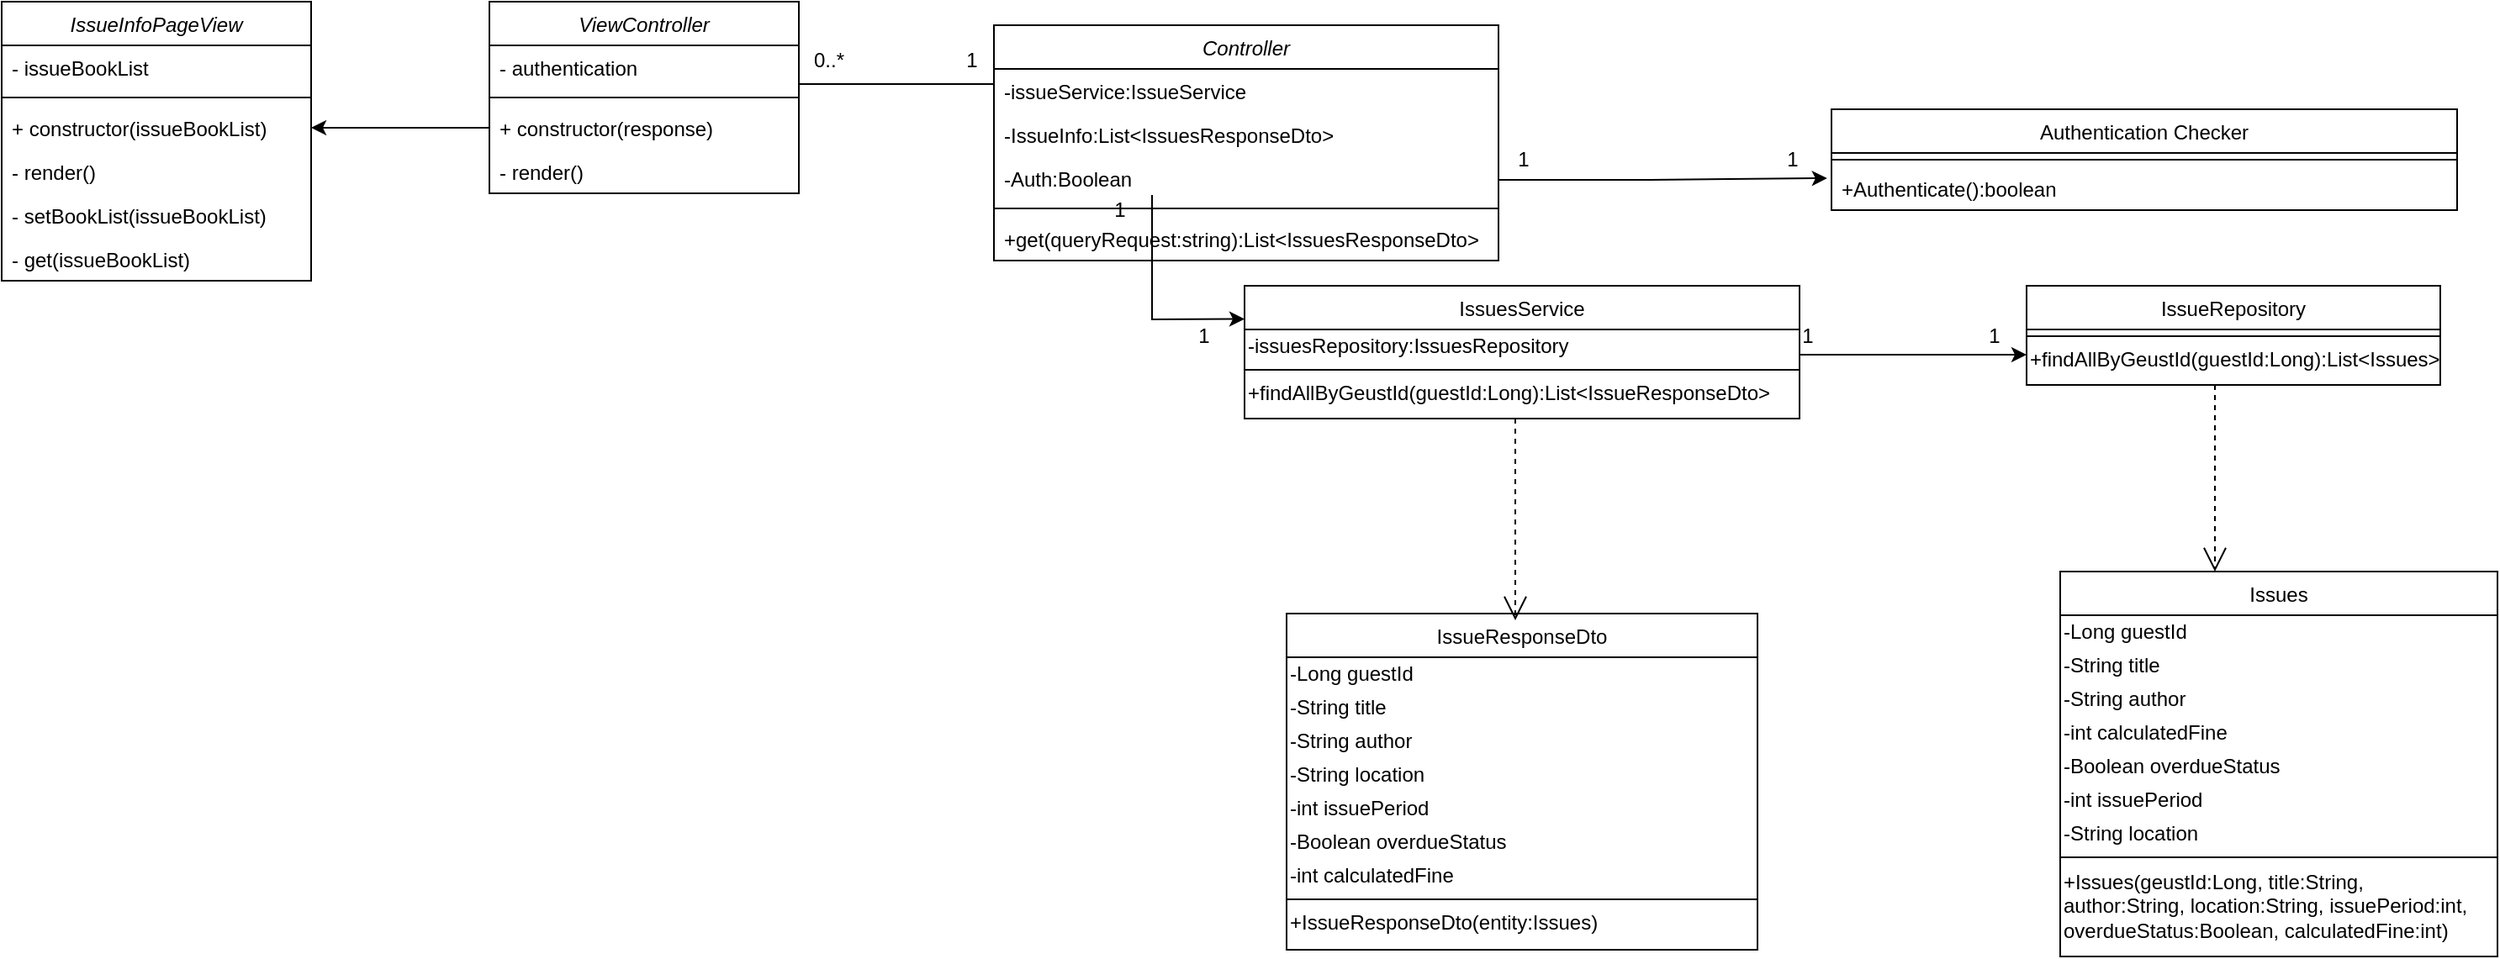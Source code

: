 <?xml version="1.0" encoding="UTF-8"?>
<mxfile version="14.6.12" type="google">
  <diagram id="C5RBs43oDa-KdzZeNtuy" name="Page-1">
    <mxGraphModel dx="3181" dy="783" grid="1" gridSize="10" guides="1" tooltips="1" connect="1" arrows="1" fold="1" page="1" pageScale="1" pageWidth="827" pageHeight="1169" math="0" shadow="0">
      <root>
        <mxCell id="WIyWlLk6GJQsqaUBKTNV-0" />
        <mxCell id="WIyWlLk6GJQsqaUBKTNV-1" parent="WIyWlLk6GJQsqaUBKTNV-0" />
        <mxCell id="1DBxbzMebl6FEYnaQOzT-3" value="Controller" style="swimlane;fontStyle=2;align=center;verticalAlign=top;childLayout=stackLayout;horizontal=1;startSize=26;horizontalStack=0;resizeParent=1;resizeLast=0;collapsible=1;marginBottom=0;rounded=0;shadow=0;strokeWidth=1;" parent="WIyWlLk6GJQsqaUBKTNV-1" vertex="1">
          <mxGeometry x="-1320" y="90" width="300" height="140" as="geometry">
            <mxRectangle x="230" y="140" width="160" height="26" as="alternateBounds" />
          </mxGeometry>
        </mxCell>
        <mxCell id="6YFj8Sn7V4J3rEWGGBN--41" value="-issueService:IssueService&#xa;" style="text;align=left;verticalAlign=top;spacingLeft=4;spacingRight=4;overflow=hidden;rotatable=0;points=[[0,0.5],[1,0.5]];portConstraint=eastwest;" parent="1DBxbzMebl6FEYnaQOzT-3" vertex="1">
          <mxGeometry y="26" width="300" height="26" as="geometry" />
        </mxCell>
        <mxCell id="1DBxbzMebl6FEYnaQOzT-4" value="-IssueInfo:List&lt;IssuesResponseDto&gt;&#xa;" style="text;align=left;verticalAlign=top;spacingLeft=4;spacingRight=4;overflow=hidden;rotatable=0;points=[[0,0.5],[1,0.5]];portConstraint=eastwest;" parent="1DBxbzMebl6FEYnaQOzT-3" vertex="1">
          <mxGeometry y="52" width="300" height="26" as="geometry" />
        </mxCell>
        <mxCell id="50R5PHZsZse6avCKkarc-0" value="-Auth:Boolean&#xa;" style="text;align=left;verticalAlign=top;spacingLeft=4;spacingRight=4;overflow=hidden;rotatable=0;points=[[0,0.5],[1,0.5]];portConstraint=eastwest;" vertex="1" parent="1DBxbzMebl6FEYnaQOzT-3">
          <mxGeometry y="78" width="300" height="26" as="geometry" />
        </mxCell>
        <mxCell id="1DBxbzMebl6FEYnaQOzT-6" value="" style="line;html=1;strokeWidth=1;align=left;verticalAlign=middle;spacingTop=-1;spacingLeft=3;spacingRight=3;rotatable=0;labelPosition=right;points=[];portConstraint=eastwest;" parent="1DBxbzMebl6FEYnaQOzT-3" vertex="1">
          <mxGeometry y="104" width="300" height="10" as="geometry" />
        </mxCell>
        <mxCell id="1DBxbzMebl6FEYnaQOzT-7" value="+get(queryRequest:string):List&lt;IssuesResponseDto&gt;" style="text;align=left;verticalAlign=top;spacingLeft=4;spacingRight=4;overflow=hidden;rotatable=0;points=[[0,0.5],[1,0.5]];portConstraint=eastwest;" parent="1DBxbzMebl6FEYnaQOzT-3" vertex="1">
          <mxGeometry y="114" width="300" height="26" as="geometry" />
        </mxCell>
        <mxCell id="6YFj8Sn7V4J3rEWGGBN--1" value="" style="line;strokeWidth=1;fillColor=none;align=left;verticalAlign=middle;spacingTop=-1;spacingLeft=3;spacingRight=3;rotatable=0;labelPosition=right;points=[];portConstraint=eastwest;" parent="WIyWlLk6GJQsqaUBKTNV-1" vertex="1">
          <mxGeometry x="-1436" y="121" width="116" height="8" as="geometry" />
        </mxCell>
        <mxCell id="6YFj8Sn7V4J3rEWGGBN--2" value="1" style="text;html=1;strokeColor=none;fillColor=none;align=center;verticalAlign=middle;whiteSpace=wrap;rounded=0;" parent="WIyWlLk6GJQsqaUBKTNV-1" vertex="1">
          <mxGeometry x="-1343" y="101" width="20" height="20" as="geometry" />
        </mxCell>
        <mxCell id="6YFj8Sn7V4J3rEWGGBN--3" value="0..*" style="text;html=1;strokeColor=none;fillColor=none;align=center;verticalAlign=middle;whiteSpace=wrap;rounded=0;" parent="WIyWlLk6GJQsqaUBKTNV-1" vertex="1">
          <mxGeometry x="-1433" y="101" width="30" height="20" as="geometry" />
        </mxCell>
        <mxCell id="6YFj8Sn7V4J3rEWGGBN--4" value="IssueRepository" style="swimlane;fontStyle=0;align=center;verticalAlign=top;childLayout=stackLayout;horizontal=1;startSize=26;horizontalStack=0;resizeParent=1;resizeLast=0;collapsible=1;marginBottom=0;rounded=0;shadow=0;strokeWidth=1;" parent="WIyWlLk6GJQsqaUBKTNV-1" vertex="1">
          <mxGeometry x="-706" y="245" width="246" height="59" as="geometry">
            <mxRectangle x="340" y="380" width="170" height="26" as="alternateBounds" />
          </mxGeometry>
        </mxCell>
        <mxCell id="6YFj8Sn7V4J3rEWGGBN--5" value="" style="line;html=1;strokeWidth=1;align=left;verticalAlign=middle;spacingTop=-1;spacingLeft=3;spacingRight=3;rotatable=0;labelPosition=right;points=[];portConstraint=eastwest;" parent="6YFj8Sn7V4J3rEWGGBN--4" vertex="1">
          <mxGeometry y="26" width="246" height="8" as="geometry" />
        </mxCell>
        <mxCell id="6YFj8Sn7V4J3rEWGGBN--40" value="+findAllByGeustId(guestId:Long):List&amp;lt;Issues&amp;gt;" style="text;html=1;align=left;verticalAlign=middle;resizable=0;points=[];autosize=1;strokeColor=none;" parent="6YFj8Sn7V4J3rEWGGBN--4" vertex="1">
          <mxGeometry y="34" width="246" height="20" as="geometry" />
        </mxCell>
        <mxCell id="6YFj8Sn7V4J3rEWGGBN--6" value="" style="endArrow=classic;html=1;exitX=0.5;exitY=1;exitDx=0;exitDy=0;rounded=0;entryX=0;entryY=0.25;entryDx=0;entryDy=0;" parent="WIyWlLk6GJQsqaUBKTNV-1" target="6YFj8Sn7V4J3rEWGGBN--7" edge="1">
          <mxGeometry width="50" height="50" relative="1" as="geometry">
            <mxPoint x="-1226" y="191" as="sourcePoint" />
            <mxPoint x="-1101" y="404" as="targetPoint" />
            <Array as="points">
              <mxPoint x="-1226" y="265" />
            </Array>
          </mxGeometry>
        </mxCell>
        <mxCell id="6YFj8Sn7V4J3rEWGGBN--7" value="IssuesService" style="swimlane;fontStyle=0;align=center;verticalAlign=top;childLayout=stackLayout;horizontal=1;startSize=26;horizontalStack=0;resizeParent=1;resizeLast=0;collapsible=1;marginBottom=0;rounded=0;shadow=0;strokeWidth=1;" parent="WIyWlLk6GJQsqaUBKTNV-1" vertex="1">
          <mxGeometry x="-1171" y="245" width="330" height="79" as="geometry">
            <mxRectangle x="340" y="380" width="170" height="26" as="alternateBounds" />
          </mxGeometry>
        </mxCell>
        <mxCell id="6YFj8Sn7V4J3rEWGGBN--8" value="-issuesRepository:IssuesRepository" style="text;html=1;align=left;verticalAlign=middle;resizable=0;points=[];autosize=1;strokeColor=none;" parent="6YFj8Sn7V4J3rEWGGBN--7" vertex="1">
          <mxGeometry y="26" width="330" height="20" as="geometry" />
        </mxCell>
        <mxCell id="6YFj8Sn7V4J3rEWGGBN--9" value="" style="line;html=1;strokeWidth=1;align=left;verticalAlign=middle;spacingTop=-1;spacingLeft=3;spacingRight=3;rotatable=0;labelPosition=right;points=[];portConstraint=eastwest;" parent="6YFj8Sn7V4J3rEWGGBN--7" vertex="1">
          <mxGeometry y="46" width="330" height="8" as="geometry" />
        </mxCell>
        <mxCell id="6YFj8Sn7V4J3rEWGGBN--10" value="+findAllByGeustId(guestId:Long):List&amp;lt;IssueResponseDto&amp;gt;" style="text;html=1;align=left;verticalAlign=middle;resizable=0;points=[];autosize=1;strokeColor=none;" parent="6YFj8Sn7V4J3rEWGGBN--7" vertex="1">
          <mxGeometry y="54" width="330" height="20" as="geometry" />
        </mxCell>
        <mxCell id="6YFj8Sn7V4J3rEWGGBN--11" value="Issues" style="swimlane;fontStyle=0;align=center;verticalAlign=top;childLayout=stackLayout;horizontal=1;startSize=26;horizontalStack=0;resizeParent=1;resizeLast=0;collapsible=1;marginBottom=0;rounded=0;shadow=0;strokeWidth=1;" parent="WIyWlLk6GJQsqaUBKTNV-1" vertex="1">
          <mxGeometry x="-686" y="415" width="260" height="229" as="geometry">
            <mxRectangle x="340" y="380" width="170" height="26" as="alternateBounds" />
          </mxGeometry>
        </mxCell>
        <mxCell id="6YFj8Sn7V4J3rEWGGBN--12" value="-Long guestId" style="text;html=1;align=left;verticalAlign=middle;resizable=0;points=[];autosize=1;strokeColor=none;" parent="6YFj8Sn7V4J3rEWGGBN--11" vertex="1">
          <mxGeometry y="26" width="260" height="20" as="geometry" />
        </mxCell>
        <mxCell id="6YFj8Sn7V4J3rEWGGBN--13" value="-String title&lt;span style=&quot;color: rgba(0 , 0 , 0 , 0) ; font-family: monospace ; font-size: 0px&quot;&gt;%3CmxGraphModel%3E%3Croot%3E%3CmxCell%20id%3D%220%22%2F%3E%3CmxCell%20id%3D%221%22%20parent%3D%220%22%2F%3E%3CmxCell%20id%3D%222%22%20value%3D%22%2B%22%20style%3D%22text%3Bhtml%3D1%3Balign%3Dleft%3BverticalAlign%3Dmiddle%3Bresizable%3D0%3Bpoints%3D%5B%5D%3Bautosize%3D1%3BstrokeColor%3Dnone%3B%22%20vertex%3D%221%22%20parent%3D%221%22%3E%3CmxGeometry%20x%3D%22730%22%20y%3D%22296%22%20width%3D%22180%22%20height%3D%2220%22%20as%3D%22geometry%22%2F%3E%3C%2FmxCell%3E%3C%2Froot%3E%3C%2FmxGraphModel%3E&lt;/span&gt;" style="text;html=1;align=left;verticalAlign=middle;resizable=0;points=[];autosize=1;strokeColor=none;" parent="6YFj8Sn7V4J3rEWGGBN--11" vertex="1">
          <mxGeometry y="46" width="260" height="20" as="geometry" />
        </mxCell>
        <mxCell id="6YFj8Sn7V4J3rEWGGBN--14" value="-String author&lt;span style=&quot;color: rgba(0 , 0 , 0 , 0) ; font-family: monospace ; font-size: 0px&quot;&gt;%3CmxGraphModel%3E%3Croot%3E%3CmxCell%20id%3D%220%22%2F%3E%3CmxCell%20id%3D%221%22%20parent%3D%220%22%2F%3E%3CmxCell%20id%3D%222%22%20value%3D%22%2B%22%20style%3D%22text%3Bhtml%3D1%3Balign%3Dleft%3BverticalAlign%3Dmiddle%3Bresizable%3D0%3Bpoints%3D%5B%5D%3Bautosize%3D1%3BstrokeColor%3Dnone%3B%22%20vertex%3D%221%22%20parent%3D%221%22%3E%3CmxGeometry%20x%3D%22730%22%20y%3D%22296%22%20width%3D%22180%22%20height%3D%2220%22%20as%3D%22geometry%22%2F%3E%3C%2FmxCell%3E%3C%2Froot%3E%3C%2FmxGraphModel%3E&lt;/span&gt;" style="text;html=1;align=left;verticalAlign=middle;resizable=0;points=[];autosize=1;strokeColor=none;" parent="6YFj8Sn7V4J3rEWGGBN--11" vertex="1">
          <mxGeometry y="66" width="260" height="20" as="geometry" />
        </mxCell>
        <mxCell id="6YFj8Sn7V4J3rEWGGBN--15" value="-int calculatedFine&lt;span style=&quot;color: rgba(0 , 0 , 0 , 0) ; font-family: monospace ; font-size: 0px&quot;&gt;3CmxGraphModel%3E%3Croot%3E%3CmxCell%20id%3D%220%22%2F%3E%3CmxCell%20id%3D%221%22%20parent%3D%220%22%2F%3E%3CmxCell%20id%3D%222%22%20value%3D%22%2B%22%20style%3D%22text%3Bhtml%3D1%3Balign%3Dleft%3BverticalAlign%3Dmiddle%3Bresizable%3D0%3Bpoints%3D%5B%5D%3Bautosize%3D1%3BstrokeColor%3Dnone%3B%22%20vertex%3D%221%22%20parent%3D%221%22%3E%3CmxGeometry%20x%3D%22730%22%20y%3D%22296%22%20width%3D%22180%22%20height%3D%2220%22%20as%3D%22geometry%22%2F%3E%3C%2FmxCell%3E%3C%2Froot%3E%3C%2FmxGraphModel%3E&lt;/span&gt;" style="text;html=1;align=left;verticalAlign=middle;resizable=0;points=[];autosize=1;strokeColor=none;" parent="6YFj8Sn7V4J3rEWGGBN--11" vertex="1">
          <mxGeometry y="86" width="260" height="20" as="geometry" />
        </mxCell>
        <mxCell id="6YFj8Sn7V4J3rEWGGBN--16" value="-Boolean overdueStatus&lt;span style=&quot;color: rgba(0 , 0 , 0 , 0) ; font-family: monospace ; font-size: 0px&quot;&gt;%3CmxGraphModel%3E%3Croot%3E%3CmxCell%20id%3D%220%22%2F%3E%3CmxCell%20id%3D%221%22%20parent%3D%220%22%2F%3E%3CmxCell%20id%3D%222%22%20value%3D%22%2B%22%20style%3D%22text%3Bhtml%3D1%3Balign%3Dleft%3BverticalAlign%3Dmiddle%3Bresizable%3D0%3Bpoints%3D%5B%5D%3Bautosize%3D1%3BstrokeColor%3Dnone%3B%22%20vertex%3D%221%22%20parent%3D%221%22%3E%3CmxGeometry%20x%3D%22730%22%20y%3D%22296%22%20width%3D%22180%22%20height%3D%2220%22%20as%3D%22geometry%22%2F%3E%3C%2FmxCell%3E%3C%2Froot%3E%3C%2FmxGraphModel%3E&lt;/span&gt;" style="text;html=1;align=left;verticalAlign=middle;resizable=0;points=[];autosize=1;strokeColor=none;" parent="6YFj8Sn7V4J3rEWGGBN--11" vertex="1">
          <mxGeometry y="106" width="260" height="20" as="geometry" />
        </mxCell>
        <mxCell id="6YFj8Sn7V4J3rEWGGBN--17" value="-int issuePeriod&lt;span style=&quot;color: rgba(0 , 0 , 0 , 0) ; font-family: monospace ; font-size: 0px&quot;&gt;mxGraphModel%3E%3Croot%3E%3CmxCell%20id%3D%220%22%2F%3E%3CmxCell%20id%3D%221%22%20parent%3D%220%22%2F%3E%3CmxCell%20id%3D%222%22%20value%3D%22%2B%22%20style%3D%22text%3Bhtml%3D1%3Balign%3Dleft%3BverticalAlign%3Dmiddle%3Bresizable%3D0%3Bpoints%3D%5B%5D%3Bautosize%3D1%3BstrokeColor%3Dnone%3B%22%20vertex%3D%221%22%20parent%3D%221%22%3E%3CmxGeometry%20x%3D%22730%22%20y%3D%22296%22%20width%3D%22180%22%20height%3D%2220%22%20as%3D%22geometry%22%2F%3E%3C%2FmxCell%3E%3C%2Froot%3E%3C%2FmxGraphModel&lt;/span&gt;" style="text;html=1;align=left;verticalAlign=middle;resizable=0;points=[];autosize=1;strokeColor=none;" parent="6YFj8Sn7V4J3rEWGGBN--11" vertex="1">
          <mxGeometry y="126" width="260" height="20" as="geometry" />
        </mxCell>
        <mxCell id="6YFj8Sn7V4J3rEWGGBN--18" value="-String location&lt;span style=&quot;color: rgba(0 , 0 , 0 , 0) ; font-family: monospace ; font-size: 0px&quot;&gt;%3E%3Croot%3E%3CmxCell%20id%3D%220%22%2F%3E%3CmxCell%20id%3D%221%22%20parent%3D%220%22%2F%3E%3CmxCell%20id%3D%222%22%20value%3D%22%2B%22%20style%3D%22text%3Bhtml%3D1%3Balign%3Dleft%3BverticalAlign%3Dmiddle%3Bresizable%3D0%3Bpoints%3D%5B%5D%3Bautosize%3D1%3BstrokeColor%3Dnone%3B%22%20vertex%3D%221%22%20parent%3D%221%22%3E%3CmxGeometry%20x%3D%22730%22%20y%3D%22296%22%20width%3D%22180%22%20height%3D%2220%22%20as%3D%22geometry%22%2F%3E%3C%2FmxCell%3E%3C%2Froot%3E%3C%2FmxGraphModel&lt;/span&gt;" style="text;html=1;align=left;verticalAlign=middle;resizable=0;points=[];autosize=1;strokeColor=none;" parent="6YFj8Sn7V4J3rEWGGBN--11" vertex="1">
          <mxGeometry y="146" width="260" height="20" as="geometry" />
        </mxCell>
        <mxCell id="6YFj8Sn7V4J3rEWGGBN--19" value="" style="line;html=1;strokeWidth=1;align=left;verticalAlign=middle;spacingTop=-1;spacingLeft=3;spacingRight=3;rotatable=0;labelPosition=right;points=[];portConstraint=eastwest;" parent="6YFj8Sn7V4J3rEWGGBN--11" vertex="1">
          <mxGeometry y="166" width="260" height="8" as="geometry" />
        </mxCell>
        <mxCell id="6YFj8Sn7V4J3rEWGGBN--20" value="+Issues(geustId:Long, title:String,&lt;br&gt;author:String, location:String, issuePeriod:int,&lt;br&gt;overdueStatus:Boolean, calculatedFine:int)" style="text;html=1;align=left;verticalAlign=middle;resizable=0;points=[];autosize=1;strokeColor=none;" parent="6YFj8Sn7V4J3rEWGGBN--11" vertex="1">
          <mxGeometry y="174" width="260" height="50" as="geometry" />
        </mxCell>
        <mxCell id="6YFj8Sn7V4J3rEWGGBN--21" value="IssueResponseDto" style="swimlane;fontStyle=0;align=center;verticalAlign=top;childLayout=stackLayout;horizontal=1;startSize=26;horizontalStack=0;resizeParent=1;resizeLast=0;collapsible=1;marginBottom=0;rounded=0;shadow=0;strokeWidth=1;" parent="WIyWlLk6GJQsqaUBKTNV-1" vertex="1">
          <mxGeometry x="-1146" y="440" width="280" height="200" as="geometry">
            <mxRectangle x="340" y="380" width="170" height="26" as="alternateBounds" />
          </mxGeometry>
        </mxCell>
        <mxCell id="6YFj8Sn7V4J3rEWGGBN--22" value="-Long guestId" style="text;html=1;align=left;verticalAlign=middle;resizable=0;points=[];autosize=1;strokeColor=none;" parent="6YFj8Sn7V4J3rEWGGBN--21" vertex="1">
          <mxGeometry y="26" width="280" height="20" as="geometry" />
        </mxCell>
        <mxCell id="6YFj8Sn7V4J3rEWGGBN--23" value="-String title&lt;span style=&quot;color: rgba(0 , 0 , 0 , 0) ; font-family: monospace ; font-size: 0px&quot;&gt;%3CmxGraphModel%3E%3Croot%3E%3CmxCell%20id%3D%220%22%2F%3E%3CmxCell%20id%3D%221%22%20parent%3D%220%22%2F%3E%3CmxCell%20id%3D%222%22%20value%3D%22%2B%22%20style%3D%22text%3Bhtml%3D1%3Balign%3Dleft%3BverticalAlign%3Dmiddle%3Bresizable%3D0%3Bpoints%3D%5B%5D%3Bautosize%3D1%3BstrokeColor%3Dnone%3B%22%20vertex%3D%221%22%20parent%3D%221%22%3E%3CmxGeometry%20x%3D%22730%22%20y%3D%22296%22%20width%3D%22180%22%20height%3D%2220%22%20as%3D%22geometry%22%2F%3E%3C%2FmxCell%3E%3C%2Froot%3E%3C%2FmxGraphModel%3E&lt;/span&gt;" style="text;html=1;align=left;verticalAlign=middle;resizable=0;points=[];autosize=1;strokeColor=none;" parent="6YFj8Sn7V4J3rEWGGBN--21" vertex="1">
          <mxGeometry y="46" width="280" height="20" as="geometry" />
        </mxCell>
        <mxCell id="6YFj8Sn7V4J3rEWGGBN--24" value="-String author&lt;span style=&quot;color: rgba(0 , 0 , 0 , 0) ; font-family: monospace ; font-size: 0px&quot;&gt;%3CmxGraphModel%3E%3Croot%3E%3CmxCell%20id%3D%220%22%2F%3E%3CmxCell%20id%3D%221%22%20parent%3D%220%22%2F%3E%3CmxCell%20id%3D%222%22%20value%3D%22%2B%22%20style%3D%22text%3Bhtml%3D1%3Balign%3Dleft%3BverticalAlign%3Dmiddle%3Bresizable%3D0%3Bpoints%3D%5B%5D%3Bautosize%3D1%3BstrokeColor%3Dnone%3B%22%20vertex%3D%221%22%20parent%3D%221%22%3E%3CmxGeometry%20x%3D%22730%22%20y%3D%22296%22%20width%3D%22180%22%20height%3D%2220%22%20as%3D%22geometry%22%2F%3E%3C%2FmxCell%3E%3C%2Froot%3E%3C%2FmxGraphModel%3E&lt;/span&gt;" style="text;html=1;align=left;verticalAlign=middle;resizable=0;points=[];autosize=1;strokeColor=none;" parent="6YFj8Sn7V4J3rEWGGBN--21" vertex="1">
          <mxGeometry y="66" width="280" height="20" as="geometry" />
        </mxCell>
        <mxCell id="6YFj8Sn7V4J3rEWGGBN--25" value="-String location&lt;span style=&quot;color: rgba(0 , 0 , 0 , 0) ; font-family: monospace ; font-size: 0px&quot;&gt;%3E%3Croot%3E%3CmxCell%20id%3D%220%22%2F%3E%3CmxCell%20id%3D%221%22%20parent%3D%220%22%2F%3E%3CmxCell%20id%3D%222%22%20value%3D%22%2B%22%20style%3D%22text%3Bhtml%3D1%3Balign%3Dleft%3BverticalAlign%3Dmiddle%3Bresizable%3D0%3Bpoints%3D%5B%5D%3Bautosize%3D1%3BstrokeColor%3Dnone%3B%22%20vertex%3D%221%22%20parent%3D%221%22%3E%3CmxGeometry%20x%3D%22730%22%20y%3D%22296%22%20width%3D%22180%22%20height%3D%2220%22%20as%3D%22geometry%22%2F%3E%3C%2FmxCell%3E%3C%2Froot%3E%3C%2FmxGraphModel&lt;/span&gt;" style="text;html=1;align=left;verticalAlign=middle;resizable=0;points=[];autosize=1;strokeColor=none;" parent="6YFj8Sn7V4J3rEWGGBN--21" vertex="1">
          <mxGeometry y="86" width="280" height="20" as="geometry" />
        </mxCell>
        <mxCell id="6YFj8Sn7V4J3rEWGGBN--26" value="-int issuePeriod&lt;span style=&quot;color: rgba(0 , 0 , 0 , 0) ; font-family: monospace ; font-size: 0px&quot;&gt;mxGraphModel%3E%3Croot%3E%3CmxCell%20id%3D%220%22%2F%3E%3CmxCell%20id%3D%221%22%20parent%3D%220%22%2F%3E%3CmxCell%20id%3D%222%22%20value%3D%22%2B%22%20style%3D%22text%3Bhtml%3D1%3Balign%3Dleft%3BverticalAlign%3Dmiddle%3Bresizable%3D0%3Bpoints%3D%5B%5D%3Bautosize%3D1%3BstrokeColor%3Dnone%3B%22%20vertex%3D%221%22%20parent%3D%221%22%3E%3CmxGeometry%20x%3D%22730%22%20y%3D%22296%22%20width%3D%22180%22%20height%3D%2220%22%20as%3D%22geometry%22%2F%3E%3C%2FmxCell%3E%3C%2Froot%3E%3C%2FmxGraphModel&lt;/span&gt;" style="text;html=1;align=left;verticalAlign=middle;resizable=0;points=[];autosize=1;strokeColor=none;" parent="6YFj8Sn7V4J3rEWGGBN--21" vertex="1">
          <mxGeometry y="106" width="280" height="20" as="geometry" />
        </mxCell>
        <mxCell id="6YFj8Sn7V4J3rEWGGBN--27" value="-Boolean overdueStatus&lt;span style=&quot;color: rgba(0 , 0 , 0 , 0) ; font-family: monospace ; font-size: 0px&quot;&gt;%3CmxGraphModel%3E%3Croot%3E%3CmxCell%20id%3D%220%22%2F%3E%3CmxCell%20id%3D%221%22%20parent%3D%220%22%2F%3E%3CmxCell%20id%3D%222%22%20value%3D%22%2B%22%20style%3D%22text%3Bhtml%3D1%3Balign%3Dleft%3BverticalAlign%3Dmiddle%3Bresizable%3D0%3Bpoints%3D%5B%5D%3Bautosize%3D1%3BstrokeColor%3Dnone%3B%22%20vertex%3D%221%22%20parent%3D%221%22%3E%3CmxGeometry%20x%3D%22730%22%20y%3D%22296%22%20width%3D%22180%22%20height%3D%2220%22%20as%3D%22geometry%22%2F%3E%3C%2FmxCell%3E%3C%2Froot%3E%3C%2FmxGraphModel%3E&lt;/span&gt;" style="text;html=1;align=left;verticalAlign=middle;resizable=0;points=[];autosize=1;strokeColor=none;" parent="6YFj8Sn7V4J3rEWGGBN--21" vertex="1">
          <mxGeometry y="126" width="280" height="20" as="geometry" />
        </mxCell>
        <mxCell id="6YFj8Sn7V4J3rEWGGBN--28" value="-int calculatedFine&lt;span style=&quot;color: rgba(0 , 0 , 0 , 0) ; font-family: monospace ; font-size: 0px&quot;&gt;3CmxGraphModel%3E%3Croot%3E%3CmxCell%20id%3D%220%22%2F%3E%3CmxCell%20id%3D%221%22%20parent%3D%220%22%2F%3E%3CmxCell%20id%3D%222%22%20value%3D%22%2B%22%20style%3D%22text%3Bhtml%3D1%3Balign%3Dleft%3BverticalAlign%3Dmiddle%3Bresizable%3D0%3Bpoints%3D%5B%5D%3Bautosize%3D1%3BstrokeColor%3Dnone%3B%22%20vertex%3D%221%22%20parent%3D%221%22%3E%3CmxGeometry%20x%3D%22730%22%20y%3D%22296%22%20width%3D%22180%22%20height%3D%2220%22%20as%3D%22geometry%22%2F%3E%3C%2FmxCell%3E%3C%2Froot%3E%3C%2FmxGraphModel%3E&lt;/span&gt;" style="text;html=1;align=left;verticalAlign=middle;resizable=0;points=[];autosize=1;strokeColor=none;" parent="6YFj8Sn7V4J3rEWGGBN--21" vertex="1">
          <mxGeometry y="146" width="280" height="20" as="geometry" />
        </mxCell>
        <mxCell id="6YFj8Sn7V4J3rEWGGBN--29" value="" style="line;html=1;strokeWidth=1;align=left;verticalAlign=middle;spacingTop=-1;spacingLeft=3;spacingRight=3;rotatable=0;labelPosition=right;points=[];portConstraint=eastwest;" parent="6YFj8Sn7V4J3rEWGGBN--21" vertex="1">
          <mxGeometry y="166" width="280" height="8" as="geometry" />
        </mxCell>
        <mxCell id="6YFj8Sn7V4J3rEWGGBN--39" value="+IssueResponseDto(entity:Issues)" style="text;html=1;align=left;verticalAlign=middle;resizable=0;points=[];autosize=1;strokeColor=none;" parent="6YFj8Sn7V4J3rEWGGBN--21" vertex="1">
          <mxGeometry y="174" width="280" height="20" as="geometry" />
        </mxCell>
        <mxCell id="6YFj8Sn7V4J3rEWGGBN--32" value="" style="endArrow=open;endSize=12;dashed=1;html=1;rounded=0;" parent="WIyWlLk6GJQsqaUBKTNV-1" edge="1">
          <mxGeometry x="-1" y="-106" width="160" relative="1" as="geometry">
            <mxPoint x="-1010" y="324" as="sourcePoint" />
            <mxPoint x="-1010" y="444" as="targetPoint" />
            <Array as="points" />
            <mxPoint x="-10" y="-22" as="offset" />
          </mxGeometry>
        </mxCell>
        <mxCell id="6YFj8Sn7V4J3rEWGGBN--33" value="" style="endArrow=open;endSize=12;dashed=1;html=1;rounded=0;" parent="WIyWlLk6GJQsqaUBKTNV-1" edge="1">
          <mxGeometry x="-1" y="-106" width="160" relative="1" as="geometry">
            <mxPoint x="-594" y="304" as="sourcePoint" />
            <mxPoint x="-594" y="415" as="targetPoint" />
            <Array as="points" />
            <mxPoint x="-10" y="-22" as="offset" />
          </mxGeometry>
        </mxCell>
        <mxCell id="6YFj8Sn7V4J3rEWGGBN--34" value="" style="endArrow=classic;html=1;exitX=1;exitY=0.75;exitDx=0;exitDy=0;rounded=0;exitPerimeter=0;entryX=0;entryY=0.35;entryDx=0;entryDy=0;entryPerimeter=0;" parent="WIyWlLk6GJQsqaUBKTNV-1" source="6YFj8Sn7V4J3rEWGGBN--8" edge="1">
          <mxGeometry width="50" height="50" relative="1" as="geometry">
            <mxPoint x="-811" y="275" as="sourcePoint" />
            <mxPoint x="-706" y="286" as="targetPoint" />
            <Array as="points" />
          </mxGeometry>
        </mxCell>
        <mxCell id="6YFj8Sn7V4J3rEWGGBN--35" value="1" style="text;html=1;strokeColor=none;fillColor=none;align=center;verticalAlign=middle;whiteSpace=wrap;rounded=0;" parent="WIyWlLk6GJQsqaUBKTNV-1" vertex="1">
          <mxGeometry x="-1260" y="190" width="30" height="20" as="geometry" />
        </mxCell>
        <mxCell id="6YFj8Sn7V4J3rEWGGBN--36" value="1" style="text;html=1;strokeColor=none;fillColor=none;align=center;verticalAlign=middle;whiteSpace=wrap;rounded=0;" parent="WIyWlLk6GJQsqaUBKTNV-1" vertex="1">
          <mxGeometry x="-1210" y="264.5" width="30" height="20" as="geometry" />
        </mxCell>
        <mxCell id="6YFj8Sn7V4J3rEWGGBN--37" value="1" style="text;html=1;strokeColor=none;fillColor=none;align=center;verticalAlign=middle;whiteSpace=wrap;rounded=0;" parent="WIyWlLk6GJQsqaUBKTNV-1" vertex="1">
          <mxGeometry x="-851" y="264.5" width="30" height="20" as="geometry" />
        </mxCell>
        <mxCell id="6YFj8Sn7V4J3rEWGGBN--38" value="1" style="text;html=1;strokeColor=none;fillColor=none;align=center;verticalAlign=middle;whiteSpace=wrap;rounded=0;" parent="WIyWlLk6GJQsqaUBKTNV-1" vertex="1">
          <mxGeometry x="-740" y="264.5" width="30" height="20" as="geometry" />
        </mxCell>
        <mxCell id="GGblhygRaLxZIakyVE5r-1" value="ViewController" style="swimlane;fontStyle=2;align=center;verticalAlign=top;childLayout=stackLayout;horizontal=1;startSize=26;horizontalStack=0;resizeParent=1;resizeLast=0;collapsible=1;marginBottom=0;rounded=0;shadow=0;strokeWidth=1;" parent="WIyWlLk6GJQsqaUBKTNV-1" vertex="1">
          <mxGeometry x="-1620" y="76" width="184" height="114" as="geometry">
            <mxRectangle x="230" y="140" width="160" height="26" as="alternateBounds" />
          </mxGeometry>
        </mxCell>
        <mxCell id="GGblhygRaLxZIakyVE5r-2" value="- authentication" style="text;align=left;verticalAlign=top;spacingLeft=4;spacingRight=4;overflow=hidden;rotatable=0;points=[[0,0.5],[1,0.5]];portConstraint=eastwest;" parent="GGblhygRaLxZIakyVE5r-1" vertex="1">
          <mxGeometry y="26" width="184" height="26" as="geometry" />
        </mxCell>
        <mxCell id="GGblhygRaLxZIakyVE5r-3" value="" style="line;html=1;strokeWidth=1;align=left;verticalAlign=middle;spacingTop=-1;spacingLeft=3;spacingRight=3;rotatable=0;labelPosition=right;points=[];portConstraint=eastwest;" parent="GGblhygRaLxZIakyVE5r-1" vertex="1">
          <mxGeometry y="52" width="184" height="10" as="geometry" />
        </mxCell>
        <mxCell id="GGblhygRaLxZIakyVE5r-4" value="+ constructor(response)" style="text;align=left;verticalAlign=top;spacingLeft=4;spacingRight=4;overflow=hidden;rotatable=0;points=[[0,0.5],[1,0.5]];portConstraint=eastwest;" parent="GGblhygRaLxZIakyVE5r-1" vertex="1">
          <mxGeometry y="62" width="184" height="26" as="geometry" />
        </mxCell>
        <mxCell id="GGblhygRaLxZIakyVE5r-5" value="- render()" style="text;align=left;verticalAlign=top;spacingLeft=4;spacingRight=4;overflow=hidden;rotatable=0;points=[[0,0.5],[1,0.5]];portConstraint=eastwest;" parent="GGblhygRaLxZIakyVE5r-1" vertex="1">
          <mxGeometry y="88" width="184" height="26" as="geometry" />
        </mxCell>
        <mxCell id="GGblhygRaLxZIakyVE5r-6" value="IssueInfoPageView" style="swimlane;fontStyle=2;align=center;verticalAlign=top;childLayout=stackLayout;horizontal=1;startSize=26;horizontalStack=0;resizeParent=1;resizeLast=0;collapsible=1;marginBottom=0;rounded=0;shadow=0;strokeWidth=1;" parent="WIyWlLk6GJQsqaUBKTNV-1" vertex="1">
          <mxGeometry x="-1910" y="76" width="184" height="166" as="geometry">
            <mxRectangle x="230" y="140" width="160" height="26" as="alternateBounds" />
          </mxGeometry>
        </mxCell>
        <mxCell id="GGblhygRaLxZIakyVE5r-7" value="- issueBookList" style="text;align=left;verticalAlign=top;spacingLeft=4;spacingRight=4;overflow=hidden;rotatable=0;points=[[0,0.5],[1,0.5]];portConstraint=eastwest;" parent="GGblhygRaLxZIakyVE5r-6" vertex="1">
          <mxGeometry y="26" width="184" height="26" as="geometry" />
        </mxCell>
        <mxCell id="GGblhygRaLxZIakyVE5r-8" value="" style="line;html=1;strokeWidth=1;align=left;verticalAlign=middle;spacingTop=-1;spacingLeft=3;spacingRight=3;rotatable=0;labelPosition=right;points=[];portConstraint=eastwest;" parent="GGblhygRaLxZIakyVE5r-6" vertex="1">
          <mxGeometry y="52" width="184" height="10" as="geometry" />
        </mxCell>
        <mxCell id="GGblhygRaLxZIakyVE5r-9" value="+ constructor(issueBookList)" style="text;align=left;verticalAlign=top;spacingLeft=4;spacingRight=4;overflow=hidden;rotatable=0;points=[[0,0.5],[1,0.5]];portConstraint=eastwest;" parent="GGblhygRaLxZIakyVE5r-6" vertex="1">
          <mxGeometry y="62" width="184" height="26" as="geometry" />
        </mxCell>
        <mxCell id="GGblhygRaLxZIakyVE5r-10" value="- render()" style="text;align=left;verticalAlign=top;spacingLeft=4;spacingRight=4;overflow=hidden;rotatable=0;points=[[0,0.5],[1,0.5]];portConstraint=eastwest;" parent="GGblhygRaLxZIakyVE5r-6" vertex="1">
          <mxGeometry y="88" width="184" height="26" as="geometry" />
        </mxCell>
        <mxCell id="GGblhygRaLxZIakyVE5r-11" value="- setBookList(issueBookList)" style="text;align=left;verticalAlign=top;spacingLeft=4;spacingRight=4;overflow=hidden;rotatable=0;points=[[0,0.5],[1,0.5]];portConstraint=eastwest;" parent="GGblhygRaLxZIakyVE5r-6" vertex="1">
          <mxGeometry y="114" width="184" height="26" as="geometry" />
        </mxCell>
        <mxCell id="GGblhygRaLxZIakyVE5r-12" value="- get(issueBookList)" style="text;align=left;verticalAlign=top;spacingLeft=4;spacingRight=4;overflow=hidden;rotatable=0;points=[[0,0.5],[1,0.5]];portConstraint=eastwest;" parent="GGblhygRaLxZIakyVE5r-6" vertex="1">
          <mxGeometry y="140" width="184" height="26" as="geometry" />
        </mxCell>
        <mxCell id="GGblhygRaLxZIakyVE5r-19" style="edgeStyle=orthogonalEdgeStyle;rounded=0;orthogonalLoop=1;jettySize=auto;html=1;entryX=1;entryY=0.5;entryDx=0;entryDy=0;" parent="WIyWlLk6GJQsqaUBKTNV-1" source="GGblhygRaLxZIakyVE5r-4" target="GGblhygRaLxZIakyVE5r-9" edge="1">
          <mxGeometry relative="1" as="geometry" />
        </mxCell>
        <mxCell id="50R5PHZsZse6avCKkarc-1" value="Authentication Checker" style="swimlane;fontStyle=0;align=center;verticalAlign=top;childLayout=stackLayout;horizontal=1;startSize=26;horizontalStack=0;resizeParent=1;resizeLast=0;collapsible=1;marginBottom=0;rounded=0;shadow=0;strokeWidth=1;" vertex="1" parent="WIyWlLk6GJQsqaUBKTNV-1">
          <mxGeometry x="-822" y="140" width="372" height="60" as="geometry">
            <mxRectangle x="550" y="140" width="160" height="26" as="alternateBounds" />
          </mxGeometry>
        </mxCell>
        <mxCell id="50R5PHZsZse6avCKkarc-2" value="" style="line;html=1;strokeWidth=1;align=left;verticalAlign=middle;spacingTop=-1;spacingLeft=3;spacingRight=3;rotatable=0;labelPosition=right;points=[];portConstraint=eastwest;" vertex="1" parent="50R5PHZsZse6avCKkarc-1">
          <mxGeometry y="26" width="372" height="8" as="geometry" />
        </mxCell>
        <mxCell id="50R5PHZsZse6avCKkarc-3" value="+Authenticate():boolean" style="text;align=left;verticalAlign=top;spacingLeft=4;spacingRight=4;overflow=hidden;rotatable=0;points=[[0,0.5],[1,0.5]];portConstraint=eastwest;" vertex="1" parent="50R5PHZsZse6avCKkarc-1">
          <mxGeometry y="34" width="372" height="26" as="geometry" />
        </mxCell>
        <mxCell id="50R5PHZsZse6avCKkarc-4" value="" style="endArrow=classic;html=1;rounded=0;entryX=-0.007;entryY=0.269;entryDx=0;entryDy=0;entryPerimeter=0;" edge="1" parent="WIyWlLk6GJQsqaUBKTNV-1" target="50R5PHZsZse6avCKkarc-3">
          <mxGeometry width="50" height="50" relative="1" as="geometry">
            <mxPoint x="-1020" y="182" as="sourcePoint" />
            <mxPoint x="-870" y="182" as="targetPoint" />
            <Array as="points">
              <mxPoint x="-930" y="182" />
            </Array>
          </mxGeometry>
        </mxCell>
        <mxCell id="50R5PHZsZse6avCKkarc-5" value="1" style="text;html=1;strokeColor=none;fillColor=none;align=center;verticalAlign=middle;whiteSpace=wrap;rounded=0;" vertex="1" parent="WIyWlLk6GJQsqaUBKTNV-1">
          <mxGeometry x="-1020" y="160" width="30" height="20" as="geometry" />
        </mxCell>
        <mxCell id="50R5PHZsZse6avCKkarc-6" value="1" style="text;html=1;strokeColor=none;fillColor=none;align=center;verticalAlign=middle;whiteSpace=wrap;rounded=0;" vertex="1" parent="WIyWlLk6GJQsqaUBKTNV-1">
          <mxGeometry x="-860" y="160" width="30" height="20" as="geometry" />
        </mxCell>
      </root>
    </mxGraphModel>
  </diagram>
</mxfile>
